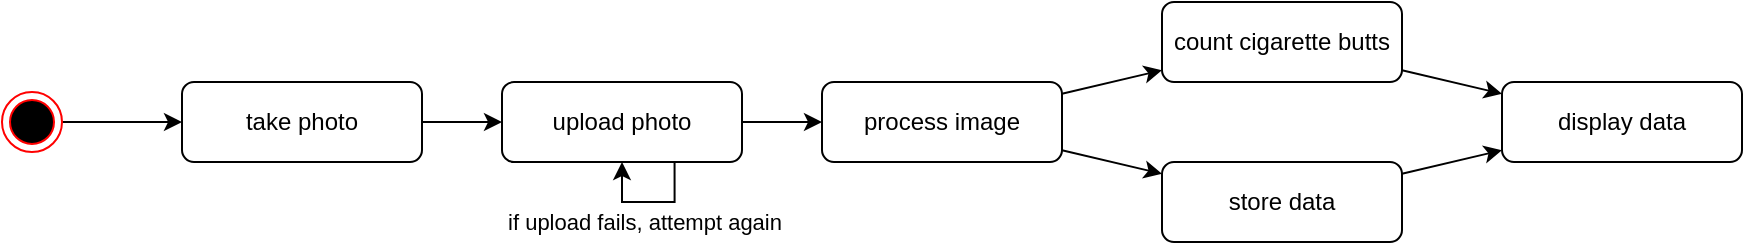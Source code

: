 <mxfile version="26.0.12">
  <diagram name="Page-1" id="9f46799a-70d6-7492-0946-bef42562c5a5">
    <mxGraphModel dx="989" dy="509" grid="1" gridSize="10" guides="1" tooltips="1" connect="1" arrows="1" fold="1" page="1" pageScale="1" pageWidth="1100" pageHeight="850" background="none" math="0" shadow="0">
      <root>
        <mxCell id="0" />
        <mxCell id="1" parent="0" />
        <mxCell id="js3Xc6WZIwDNGqo-Ipel-4" style="edgeStyle=orthogonalEdgeStyle;rounded=0;orthogonalLoop=1;jettySize=auto;html=1;" edge="1" parent="1" source="js3Xc6WZIwDNGqo-Ipel-2" target="js3Xc6WZIwDNGqo-Ipel-3">
          <mxGeometry relative="1" as="geometry" />
        </mxCell>
        <mxCell id="js3Xc6WZIwDNGqo-Ipel-2" value="" style="ellipse;html=1;shape=endState;fillColor=#000000;strokeColor=#ff0000;" vertex="1" parent="1">
          <mxGeometry x="150" y="285" width="30" height="30" as="geometry" />
        </mxCell>
        <mxCell id="js3Xc6WZIwDNGqo-Ipel-10" style="edgeStyle=orthogonalEdgeStyle;rounded=0;orthogonalLoop=1;jettySize=auto;html=1;" edge="1" parent="1" source="js3Xc6WZIwDNGqo-Ipel-3" target="js3Xc6WZIwDNGqo-Ipel-5">
          <mxGeometry relative="1" as="geometry" />
        </mxCell>
        <mxCell id="js3Xc6WZIwDNGqo-Ipel-3" value="take photo" style="html=1;whiteSpace=wrap;rounded=1;fillColor=none;" vertex="1" parent="1">
          <mxGeometry x="240" y="280" width="120" height="40" as="geometry" />
        </mxCell>
        <mxCell id="js3Xc6WZIwDNGqo-Ipel-11" style="edgeStyle=orthogonalEdgeStyle;rounded=0;orthogonalLoop=1;jettySize=auto;html=1;" edge="1" parent="1" source="js3Xc6WZIwDNGqo-Ipel-5" target="js3Xc6WZIwDNGqo-Ipel-6">
          <mxGeometry relative="1" as="geometry" />
        </mxCell>
        <mxCell id="js3Xc6WZIwDNGqo-Ipel-5" value="upload photo" style="html=1;whiteSpace=wrap;rounded=1;fillColor=none;" vertex="1" parent="1">
          <mxGeometry x="400" y="280" width="120" height="40" as="geometry" />
        </mxCell>
        <mxCell id="js3Xc6WZIwDNGqo-Ipel-13" style="rounded=0;orthogonalLoop=1;jettySize=auto;html=1;" edge="1" parent="1" source="js3Xc6WZIwDNGqo-Ipel-6" target="js3Xc6WZIwDNGqo-Ipel-9">
          <mxGeometry relative="1" as="geometry" />
        </mxCell>
        <mxCell id="js3Xc6WZIwDNGqo-Ipel-14" style="rounded=0;orthogonalLoop=1;jettySize=auto;html=1;" edge="1" parent="1" source="js3Xc6WZIwDNGqo-Ipel-6" target="js3Xc6WZIwDNGqo-Ipel-7">
          <mxGeometry relative="1" as="geometry" />
        </mxCell>
        <mxCell id="js3Xc6WZIwDNGqo-Ipel-6" value="process image" style="html=1;whiteSpace=wrap;rounded=1;fillColor=none;" vertex="1" parent="1">
          <mxGeometry x="560" y="280" width="120" height="40" as="geometry" />
        </mxCell>
        <mxCell id="js3Xc6WZIwDNGqo-Ipel-17" style="rounded=0;orthogonalLoop=1;jettySize=auto;html=1;" edge="1" parent="1" source="js3Xc6WZIwDNGqo-Ipel-7" target="js3Xc6WZIwDNGqo-Ipel-8">
          <mxGeometry relative="1" as="geometry" />
        </mxCell>
        <mxCell id="js3Xc6WZIwDNGqo-Ipel-7" value="store data" style="html=1;whiteSpace=wrap;rounded=1;fillColor=none;" vertex="1" parent="1">
          <mxGeometry x="730" y="320" width="120" height="40" as="geometry" />
        </mxCell>
        <mxCell id="js3Xc6WZIwDNGqo-Ipel-8" value="display data" style="html=1;whiteSpace=wrap;rounded=1;fillColor=none;" vertex="1" parent="1">
          <mxGeometry x="900" y="280" width="120" height="40" as="geometry" />
        </mxCell>
        <mxCell id="js3Xc6WZIwDNGqo-Ipel-16" style="rounded=0;orthogonalLoop=1;jettySize=auto;html=1;" edge="1" parent="1" source="js3Xc6WZIwDNGqo-Ipel-9" target="js3Xc6WZIwDNGqo-Ipel-8">
          <mxGeometry relative="1" as="geometry" />
        </mxCell>
        <mxCell id="js3Xc6WZIwDNGqo-Ipel-9" value="count cigarette butts" style="html=1;whiteSpace=wrap;rounded=1;fillColor=none;" vertex="1" parent="1">
          <mxGeometry x="730" y="240" width="120" height="40" as="geometry" />
        </mxCell>
        <mxCell id="js3Xc6WZIwDNGqo-Ipel-18" style="edgeStyle=orthogonalEdgeStyle;rounded=0;orthogonalLoop=1;jettySize=auto;html=1;exitX=0.719;exitY=1.011;exitDx=0;exitDy=0;exitPerimeter=0;" edge="1" parent="1" source="js3Xc6WZIwDNGqo-Ipel-5" target="js3Xc6WZIwDNGqo-Ipel-5">
          <mxGeometry relative="1" as="geometry" />
        </mxCell>
        <mxCell id="js3Xc6WZIwDNGqo-Ipel-19" value="&lt;span&gt;if upload fails, attempt again&lt;/span&gt;" style="edgeLabel;html=1;align=center;verticalAlign=middle;resizable=0;points=[];labelBackgroundColor=none;" vertex="1" connectable="0" parent="js3Xc6WZIwDNGqo-Ipel-18">
          <mxGeometry x="0.068" y="-1" relative="1" as="geometry">
            <mxPoint y="11" as="offset" />
          </mxGeometry>
        </mxCell>
      </root>
    </mxGraphModel>
  </diagram>
</mxfile>
